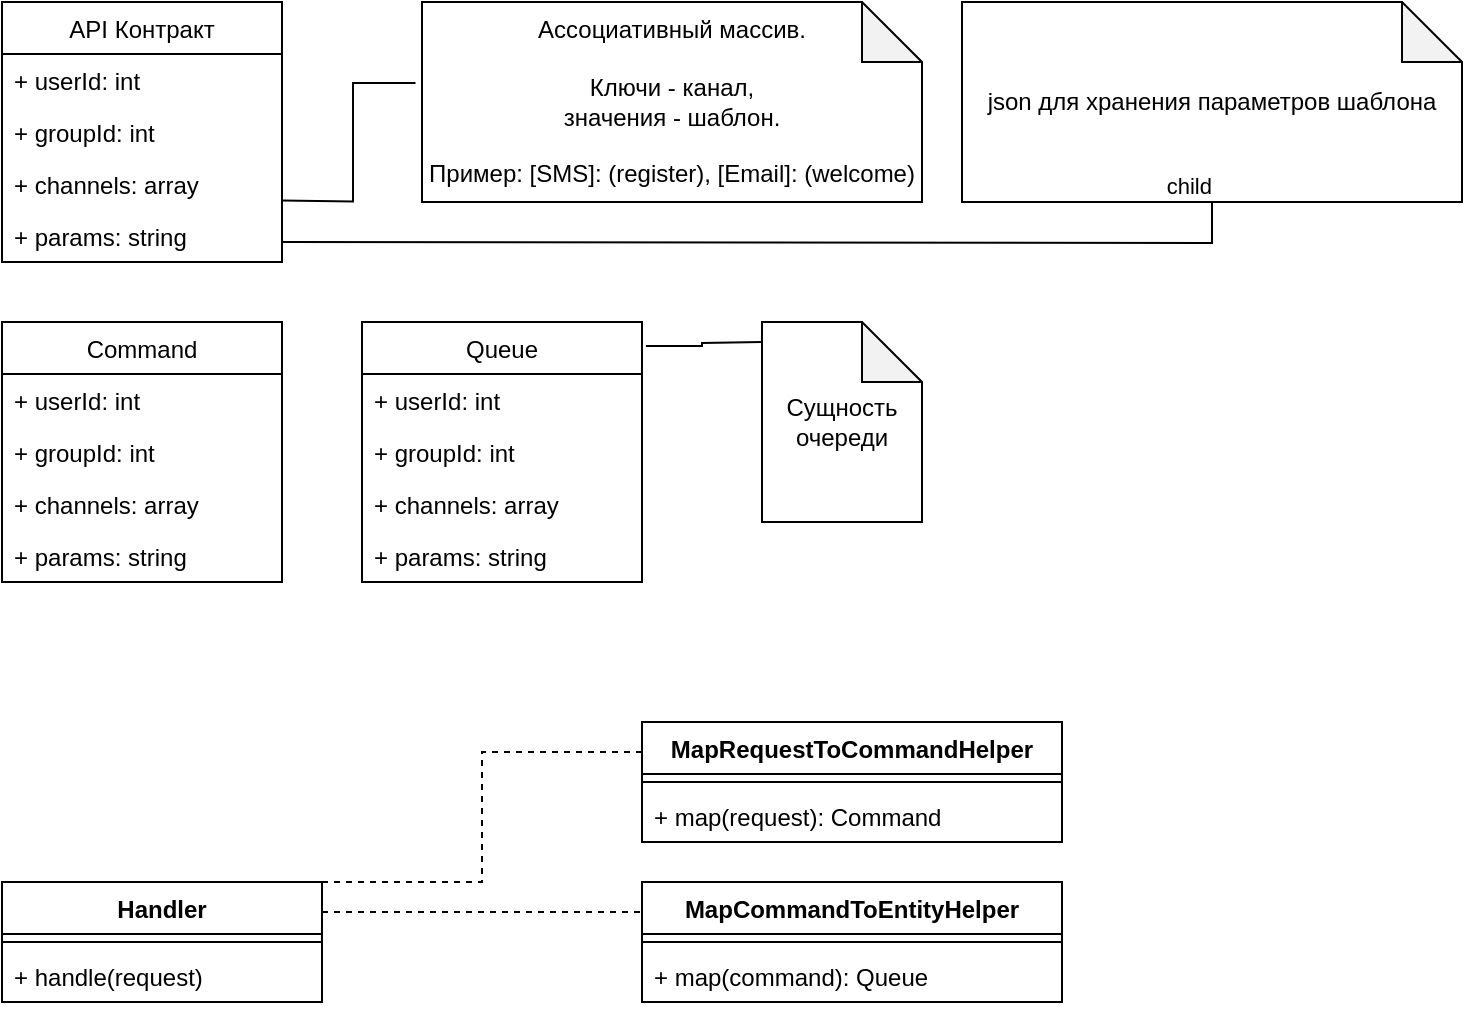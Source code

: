 <mxfile version="15.4.0" type="device" pages="3"><diagram id="C5RBs43oDa-KdzZeNtuy" name="API"><mxGraphModel dx="1422" dy="862" grid="1" gridSize="10" guides="1" tooltips="1" connect="1" arrows="1" fold="1" page="1" pageScale="1" pageWidth="827" pageHeight="1169" math="0" shadow="0"><root><mxCell id="WIyWlLk6GJQsqaUBKTNV-0"/><mxCell id="WIyWlLk6GJQsqaUBKTNV-1" parent="WIyWlLk6GJQsqaUBKTNV-0"/><mxCell id="X4Kfprfve8h6E8bzGevS-1" value="API Контракт" style="swimlane;fontStyle=0;childLayout=stackLayout;horizontal=1;startSize=26;fillColor=none;horizontalStack=0;resizeParent=1;resizeParentMax=0;resizeLast=0;collapsible=1;marginBottom=0;" parent="WIyWlLk6GJQsqaUBKTNV-1" vertex="1"><mxGeometry x="40" y="40" width="140" height="130" as="geometry"/></mxCell><mxCell id="X4Kfprfve8h6E8bzGevS-2" value="+ userId: int" style="text;strokeColor=none;fillColor=none;align=left;verticalAlign=top;spacingLeft=4;spacingRight=4;overflow=hidden;rotatable=0;points=[[0,0.5],[1,0.5]];portConstraint=eastwest;" parent="X4Kfprfve8h6E8bzGevS-1" vertex="1"><mxGeometry y="26" width="140" height="26" as="geometry"/></mxCell><mxCell id="X4Kfprfve8h6E8bzGevS-3" value="+ groupId: int" style="text;strokeColor=none;fillColor=none;align=left;verticalAlign=top;spacingLeft=4;spacingRight=4;overflow=hidden;rotatable=0;points=[[0,0.5],[1,0.5]];portConstraint=eastwest;" parent="X4Kfprfve8h6E8bzGevS-1" vertex="1"><mxGeometry y="52" width="140" height="26" as="geometry"/></mxCell><mxCell id="X4Kfprfve8h6E8bzGevS-4" value="+ channels: array" style="text;strokeColor=none;fillColor=none;align=left;verticalAlign=top;spacingLeft=4;spacingRight=4;overflow=hidden;rotatable=0;points=[[0,0.5],[1,0.5]];portConstraint=eastwest;" parent="X4Kfprfve8h6E8bzGevS-1" vertex="1"><mxGeometry y="78" width="140" height="26" as="geometry"/></mxCell><mxCell id="X4Kfprfve8h6E8bzGevS-5" value="+ params: string" style="text;strokeColor=none;fillColor=none;align=left;verticalAlign=top;spacingLeft=4;spacingRight=4;overflow=hidden;rotatable=0;points=[[0,0.5],[1,0.5]];portConstraint=eastwest;" parent="X4Kfprfve8h6E8bzGevS-1" vertex="1"><mxGeometry y="104" width="140" height="26" as="geometry"/></mxCell><mxCell id="X4Kfprfve8h6E8bzGevS-7" value="Ассоциативный массив. &lt;br&gt;&lt;br&gt;Ключи - канал, &lt;br&gt;значения - шаблон.&lt;br&gt;&lt;br&gt;Пример: [SMS]: (register), [Email]: (welcome)" style="shape=note;whiteSpace=wrap;html=1;backgroundOutline=1;darkOpacity=0.05;" parent="WIyWlLk6GJQsqaUBKTNV-1" vertex="1"><mxGeometry x="250" y="40" width="250" height="100" as="geometry"/></mxCell><mxCell id="X4Kfprfve8h6E8bzGevS-8" value="json для хранения параметров шаблона" style="shape=note;whiteSpace=wrap;html=1;backgroundOutline=1;darkOpacity=0.05;" parent="WIyWlLk6GJQsqaUBKTNV-1" vertex="1"><mxGeometry x="520" y="40" width="250" height="100" as="geometry"/></mxCell><mxCell id="X4Kfprfve8h6E8bzGevS-9" value="" style="endArrow=none;html=1;edgeStyle=orthogonalEdgeStyle;rounded=0;entryX=-0.013;entryY=0.405;entryDx=0;entryDy=0;entryPerimeter=0;" parent="WIyWlLk6GJQsqaUBKTNV-1" target="X4Kfprfve8h6E8bzGevS-7" edge="1"><mxGeometry relative="1" as="geometry"><mxPoint x="180" y="139.31" as="sourcePoint"/><mxPoint x="340" y="139.31" as="targetPoint"/></mxGeometry></mxCell><mxCell id="X4Kfprfve8h6E8bzGevS-12" value="" style="endArrow=none;html=1;edgeStyle=orthogonalEdgeStyle;rounded=0;entryX=0.5;entryY=1;entryDx=0;entryDy=0;entryPerimeter=0;" parent="WIyWlLk6GJQsqaUBKTNV-1" target="X4Kfprfve8h6E8bzGevS-8" edge="1"><mxGeometry relative="1" as="geometry"><mxPoint x="180" y="160" as="sourcePoint"/><mxPoint x="340" y="160" as="targetPoint"/></mxGeometry></mxCell><mxCell id="X4Kfprfve8h6E8bzGevS-14" value="child" style="edgeLabel;resizable=0;html=1;align=right;verticalAlign=bottom;" parent="X4Kfprfve8h6E8bzGevS-12" connectable="0" vertex="1"><mxGeometry x="1" relative="1" as="geometry"/></mxCell><mxCell id="QxnnqlhbSAPHelOxcRp_-0" value="Command" style="swimlane;fontStyle=0;childLayout=stackLayout;horizontal=1;startSize=26;fillColor=none;horizontalStack=0;resizeParent=1;resizeParentMax=0;resizeLast=0;collapsible=1;marginBottom=0;" vertex="1" parent="WIyWlLk6GJQsqaUBKTNV-1"><mxGeometry x="40" y="200" width="140" height="130" as="geometry"/></mxCell><mxCell id="QxnnqlhbSAPHelOxcRp_-1" value="+ userId: int" style="text;strokeColor=none;fillColor=none;align=left;verticalAlign=top;spacingLeft=4;spacingRight=4;overflow=hidden;rotatable=0;points=[[0,0.5],[1,0.5]];portConstraint=eastwest;" vertex="1" parent="QxnnqlhbSAPHelOxcRp_-0"><mxGeometry y="26" width="140" height="26" as="geometry"/></mxCell><mxCell id="QxnnqlhbSAPHelOxcRp_-2" value="+ groupId: int" style="text;strokeColor=none;fillColor=none;align=left;verticalAlign=top;spacingLeft=4;spacingRight=4;overflow=hidden;rotatable=0;points=[[0,0.5],[1,0.5]];portConstraint=eastwest;" vertex="1" parent="QxnnqlhbSAPHelOxcRp_-0"><mxGeometry y="52" width="140" height="26" as="geometry"/></mxCell><mxCell id="QxnnqlhbSAPHelOxcRp_-3" value="+ channels: array" style="text;strokeColor=none;fillColor=none;align=left;verticalAlign=top;spacingLeft=4;spacingRight=4;overflow=hidden;rotatable=0;points=[[0,0.5],[1,0.5]];portConstraint=eastwest;" vertex="1" parent="QxnnqlhbSAPHelOxcRp_-0"><mxGeometry y="78" width="140" height="26" as="geometry"/></mxCell><mxCell id="QxnnqlhbSAPHelOxcRp_-4" value="+ params: string" style="text;strokeColor=none;fillColor=none;align=left;verticalAlign=top;spacingLeft=4;spacingRight=4;overflow=hidden;rotatable=0;points=[[0,0.5],[1,0.5]];portConstraint=eastwest;" vertex="1" parent="QxnnqlhbSAPHelOxcRp_-0"><mxGeometry y="104" width="140" height="26" as="geometry"/></mxCell><mxCell id="QxnnqlhbSAPHelOxcRp_-5" value="Handler" style="swimlane;fontStyle=1;align=center;verticalAlign=top;childLayout=stackLayout;horizontal=1;startSize=26;horizontalStack=0;resizeParent=1;resizeParentMax=0;resizeLast=0;collapsible=1;marginBottom=0;" vertex="1" parent="WIyWlLk6GJQsqaUBKTNV-1"><mxGeometry x="40" y="480" width="160" height="60" as="geometry"/></mxCell><mxCell id="QxnnqlhbSAPHelOxcRp_-7" value="" style="line;strokeWidth=1;fillColor=none;align=left;verticalAlign=middle;spacingTop=-1;spacingLeft=3;spacingRight=3;rotatable=0;labelPosition=right;points=[];portConstraint=eastwest;" vertex="1" parent="QxnnqlhbSAPHelOxcRp_-5"><mxGeometry y="26" width="160" height="8" as="geometry"/></mxCell><mxCell id="QxnnqlhbSAPHelOxcRp_-8" value="+ handle(request)&#10;" style="text;strokeColor=none;fillColor=none;align=left;verticalAlign=top;spacingLeft=4;spacingRight=4;overflow=hidden;rotatable=0;points=[[0,0.5],[1,0.5]];portConstraint=eastwest;" vertex="1" parent="QxnnqlhbSAPHelOxcRp_-5"><mxGeometry y="34" width="160" height="26" as="geometry"/></mxCell><mxCell id="QxnnqlhbSAPHelOxcRp_-9" value="MapCommandToEntityHelper" style="swimlane;fontStyle=1;align=center;verticalAlign=top;childLayout=stackLayout;horizontal=1;startSize=26;horizontalStack=0;resizeParent=1;resizeParentMax=0;resizeLast=0;collapsible=1;marginBottom=0;" vertex="1" parent="WIyWlLk6GJQsqaUBKTNV-1"><mxGeometry x="360" y="480" width="210" height="60" as="geometry"/></mxCell><mxCell id="QxnnqlhbSAPHelOxcRp_-10" value="" style="line;strokeWidth=1;fillColor=none;align=left;verticalAlign=middle;spacingTop=-1;spacingLeft=3;spacingRight=3;rotatable=0;labelPosition=right;points=[];portConstraint=eastwest;" vertex="1" parent="QxnnqlhbSAPHelOxcRp_-9"><mxGeometry y="26" width="210" height="8" as="geometry"/></mxCell><mxCell id="QxnnqlhbSAPHelOxcRp_-11" value="+ map(command): Queue&#10;" style="text;strokeColor=none;fillColor=none;align=left;verticalAlign=top;spacingLeft=4;spacingRight=4;overflow=hidden;rotatable=0;points=[[0,0.5],[1,0.5]];portConstraint=eastwest;" vertex="1" parent="QxnnqlhbSAPHelOxcRp_-9"><mxGeometry y="34" width="210" height="26" as="geometry"/></mxCell><mxCell id="QxnnqlhbSAPHelOxcRp_-12" value="Queue" style="swimlane;fontStyle=0;childLayout=stackLayout;horizontal=1;startSize=26;fillColor=none;horizontalStack=0;resizeParent=1;resizeParentMax=0;resizeLast=0;collapsible=1;marginBottom=0;" vertex="1" parent="WIyWlLk6GJQsqaUBKTNV-1"><mxGeometry x="220" y="200" width="140" height="130" as="geometry"/></mxCell><mxCell id="QxnnqlhbSAPHelOxcRp_-13" value="+ userId: int" style="text;strokeColor=none;fillColor=none;align=left;verticalAlign=top;spacingLeft=4;spacingRight=4;overflow=hidden;rotatable=0;points=[[0,0.5],[1,0.5]];portConstraint=eastwest;" vertex="1" parent="QxnnqlhbSAPHelOxcRp_-12"><mxGeometry y="26" width="140" height="26" as="geometry"/></mxCell><mxCell id="QxnnqlhbSAPHelOxcRp_-14" value="+ groupId: int" style="text;strokeColor=none;fillColor=none;align=left;verticalAlign=top;spacingLeft=4;spacingRight=4;overflow=hidden;rotatable=0;points=[[0,0.5],[1,0.5]];portConstraint=eastwest;" vertex="1" parent="QxnnqlhbSAPHelOxcRp_-12"><mxGeometry y="52" width="140" height="26" as="geometry"/></mxCell><mxCell id="QxnnqlhbSAPHelOxcRp_-15" value="+ channels: array" style="text;strokeColor=none;fillColor=none;align=left;verticalAlign=top;spacingLeft=4;spacingRight=4;overflow=hidden;rotatable=0;points=[[0,0.5],[1,0.5]];portConstraint=eastwest;" vertex="1" parent="QxnnqlhbSAPHelOxcRp_-12"><mxGeometry y="78" width="140" height="26" as="geometry"/></mxCell><mxCell id="QxnnqlhbSAPHelOxcRp_-16" value="+ params: string" style="text;strokeColor=none;fillColor=none;align=left;verticalAlign=top;spacingLeft=4;spacingRight=4;overflow=hidden;rotatable=0;points=[[0,0.5],[1,0.5]];portConstraint=eastwest;" vertex="1" parent="QxnnqlhbSAPHelOxcRp_-12"><mxGeometry y="104" width="140" height="26" as="geometry"/></mxCell><mxCell id="QxnnqlhbSAPHelOxcRp_-17" value="Сущность&lt;br&gt;очереди" style="shape=note;whiteSpace=wrap;html=1;backgroundOutline=1;darkOpacity=0.05;" vertex="1" parent="WIyWlLk6GJQsqaUBKTNV-1"><mxGeometry x="420" y="200" width="80" height="100" as="geometry"/></mxCell><mxCell id="QxnnqlhbSAPHelOxcRp_-18" value="" style="endArrow=none;html=1;edgeStyle=orthogonalEdgeStyle;rounded=0;exitX=1.014;exitY=0.092;exitDx=0;exitDy=0;exitPerimeter=0;" edge="1" parent="WIyWlLk6GJQsqaUBKTNV-1" source="QxnnqlhbSAPHelOxcRp_-12"><mxGeometry relative="1" as="geometry"><mxPoint x="341.6" y="238.81" as="sourcePoint"/><mxPoint x="420" y="210" as="targetPoint"/></mxGeometry></mxCell><mxCell id="QxnnqlhbSAPHelOxcRp_-19" value="MapRequestToCommandHelper" style="swimlane;fontStyle=1;align=center;verticalAlign=top;childLayout=stackLayout;horizontal=1;startSize=26;horizontalStack=0;resizeParent=1;resizeParentMax=0;resizeLast=0;collapsible=1;marginBottom=0;" vertex="1" parent="WIyWlLk6GJQsqaUBKTNV-1"><mxGeometry x="360" y="400" width="210" height="60" as="geometry"/></mxCell><mxCell id="QxnnqlhbSAPHelOxcRp_-20" value="" style="line;strokeWidth=1;fillColor=none;align=left;verticalAlign=middle;spacingTop=-1;spacingLeft=3;spacingRight=3;rotatable=0;labelPosition=right;points=[];portConstraint=eastwest;" vertex="1" parent="QxnnqlhbSAPHelOxcRp_-19"><mxGeometry y="26" width="210" height="8" as="geometry"/></mxCell><mxCell id="QxnnqlhbSAPHelOxcRp_-21" value="+ map(request): Command&#10;" style="text;strokeColor=none;fillColor=none;align=left;verticalAlign=top;spacingLeft=4;spacingRight=4;overflow=hidden;rotatable=0;points=[[0,0.5],[1,0.5]];portConstraint=eastwest;" vertex="1" parent="QxnnqlhbSAPHelOxcRp_-19"><mxGeometry y="34" width="210" height="26" as="geometry"/></mxCell><mxCell id="QxnnqlhbSAPHelOxcRp_-22" value="" style="endArrow=none;dashed=1;html=1;rounded=0;edgeStyle=orthogonalEdgeStyle;exitX=1;exitY=0;exitDx=0;exitDy=0;entryX=0;entryY=0.25;entryDx=0;entryDy=0;" edge="1" parent="WIyWlLk6GJQsqaUBKTNV-1" source="QxnnqlhbSAPHelOxcRp_-5" target="QxnnqlhbSAPHelOxcRp_-19"><mxGeometry width="50" height="50" relative="1" as="geometry"><mxPoint x="530" y="460" as="sourcePoint"/><mxPoint x="580" y="410" as="targetPoint"/><Array as="points"><mxPoint x="280" y="480"/><mxPoint x="280" y="415"/></Array></mxGeometry></mxCell><mxCell id="QxnnqlhbSAPHelOxcRp_-23" value="" style="endArrow=none;dashed=1;html=1;rounded=0;edgeStyle=orthogonalEdgeStyle;exitX=1;exitY=0.25;exitDx=0;exitDy=0;entryX=0;entryY=0.25;entryDx=0;entryDy=0;" edge="1" parent="WIyWlLk6GJQsqaUBKTNV-1" source="QxnnqlhbSAPHelOxcRp_-5" target="QxnnqlhbSAPHelOxcRp_-9"><mxGeometry width="50" height="50" relative="1" as="geometry"><mxPoint x="530" y="460" as="sourcePoint"/><mxPoint x="340" y="495" as="targetPoint"/></mxGeometry></mxCell></root></mxGraphModel></diagram><diagram id="QhyNPeNCGLkfC_YKwO0S" name="Коллекционер / каналы"><mxGraphModel dx="2249" dy="862" grid="1" gridSize="10" guides="1" tooltips="1" connect="1" arrows="1" fold="1" page="1" pageScale="1" pageWidth="827" pageHeight="1169" math="0" shadow="0"><root><mxCell id="0MeBMczvO1fMpWqDmRsT-0"/><mxCell id="0MeBMczvO1fMpWqDmRsT-1" parent="0MeBMczvO1fMpWqDmRsT-0"/><mxCell id="Hs7gHMjDuQhZNr_NY0Yx-0" value="Collector" style="swimlane;fontStyle=1;align=center;verticalAlign=top;childLayout=stackLayout;horizontal=1;startSize=26;horizontalStack=0;resizeParent=1;resizeParentMax=0;resizeLast=0;collapsible=1;marginBottom=0;" parent="0MeBMczvO1fMpWqDmRsT-1" vertex="1"><mxGeometry x="80" y="320" width="180" height="128" as="geometry"/></mxCell><mxCell id="Hs7gHMjDuQhZNr_NY0Yx-1" value="+ channels: IRenderl[]&#10;+ senders: ISender[]" style="text;strokeColor=none;fillColor=none;align=left;verticalAlign=top;spacingLeft=4;spacingRight=4;overflow=hidden;rotatable=0;points=[[0,0.5],[1,0.5]];portConstraint=eastwest;" parent="Hs7gHMjDuQhZNr_NY0Yx-0" vertex="1"><mxGeometry y="26" width="180" height="64" as="geometry"/></mxCell><mxCell id="Hs7gHMjDuQhZNr_NY0Yx-2" value="" style="line;strokeWidth=1;fillColor=none;align=left;verticalAlign=middle;spacingTop=-1;spacingLeft=3;spacingRight=3;rotatable=0;labelPosition=right;points=[];portConstraint=eastwest;" parent="Hs7gHMjDuQhZNr_NY0Yx-0" vertex="1"><mxGeometry y="90" width="180" height="8" as="geometry"/></mxCell><mxCell id="Hs7gHMjDuQhZNr_NY0Yx-3" value="+ Process(message): Message" style="text;strokeColor=none;fillColor=none;align=left;verticalAlign=top;spacingLeft=4;spacingRight=4;overflow=hidden;rotatable=0;points=[[0,0.5],[1,0.5]];portConstraint=eastwest;" parent="Hs7gHMjDuQhZNr_NY0Yx-0" vertex="1"><mxGeometry y="98" width="180" height="30" as="geometry"/></mxCell><mxCell id="zbHs03yWDI-2FkvzGLVj-0" value="Message" style="swimlane;fontStyle=0;childLayout=stackLayout;horizontal=1;startSize=26;fillColor=none;horizontalStack=0;resizeParent=1;resizeParentMax=0;resizeLast=0;collapsible=1;marginBottom=0;" parent="0MeBMczvO1fMpWqDmRsT-1" vertex="1"><mxGeometry x="80" y="40" width="140" height="130" as="geometry"/></mxCell><mxCell id="zbHs03yWDI-2FkvzGLVj-1" value="+ userId: int" style="text;strokeColor=none;fillColor=none;align=left;verticalAlign=top;spacingLeft=4;spacingRight=4;overflow=hidden;rotatable=0;points=[[0,0.5],[1,0.5]];portConstraint=eastwest;" parent="zbHs03yWDI-2FkvzGLVj-0" vertex="1"><mxGeometry y="26" width="140" height="26" as="geometry"/></mxCell><mxCell id="zbHs03yWDI-2FkvzGLVj-2" value="+ groupId: int" style="text;strokeColor=none;fillColor=none;align=left;verticalAlign=top;spacingLeft=4;spacingRight=4;overflow=hidden;rotatable=0;points=[[0,0.5],[1,0.5]];portConstraint=eastwest;" parent="zbHs03yWDI-2FkvzGLVj-0" vertex="1"><mxGeometry y="52" width="140" height="26" as="geometry"/></mxCell><mxCell id="zbHs03yWDI-2FkvzGLVj-3" value="+ channels: array" style="text;strokeColor=none;fillColor=none;align=left;verticalAlign=top;spacingLeft=4;spacingRight=4;overflow=hidden;rotatable=0;points=[[0,0.5],[1,0.5]];portConstraint=eastwest;" parent="zbHs03yWDI-2FkvzGLVj-0" vertex="1"><mxGeometry y="78" width="140" height="26" as="geometry"/></mxCell><mxCell id="zbHs03yWDI-2FkvzGLVj-4" value="+ params: string" style="text;strokeColor=none;fillColor=none;align=left;verticalAlign=top;spacingLeft=4;spacingRight=4;overflow=hidden;rotatable=0;points=[[0,0.5],[1,0.5]];portConstraint=eastwest;" parent="zbHs03yWDI-2FkvzGLVj-0" vertex="1"><mxGeometry y="104" width="140" height="26" as="geometry"/></mxCell><mxCell id="zbHs03yWDI-2FkvzGLVj-8" value="SMSRender" style="swimlane;fontStyle=1;align=center;verticalAlign=top;childLayout=stackLayout;horizontal=1;startSize=26;horizontalStack=0;resizeParent=1;resizeParentMax=0;resizeLast=0;collapsible=1;marginBottom=0;" parent="0MeBMczvO1fMpWqDmRsT-1" vertex="1"><mxGeometry x="320" y="190" width="200" height="86" as="geometry"/></mxCell><mxCell id="zbHs03yWDI-2FkvzGLVj-9" value="+ Name: string = 'SMS'" style="text;strokeColor=none;fillColor=none;align=left;verticalAlign=top;spacingLeft=4;spacingRight=4;overflow=hidden;rotatable=0;points=[[0,0.5],[1,0.5]];portConstraint=eastwest;" parent="zbHs03yWDI-2FkvzGLVj-8" vertex="1"><mxGeometry y="26" width="200" height="26" as="geometry"/></mxCell><mxCell id="zbHs03yWDI-2FkvzGLVj-10" value="" style="line;strokeWidth=1;fillColor=none;align=left;verticalAlign=middle;spacingTop=-1;spacingLeft=3;spacingRight=3;rotatable=0;labelPosition=right;points=[];portConstraint=eastwest;" parent="zbHs03yWDI-2FkvzGLVj-8" vertex="1"><mxGeometry y="52" width="200" height="8" as="geometry"/></mxCell><mxCell id="zbHs03yWDI-2FkvzGLVj-11" value="+ Process(message): RenderResult" style="text;strokeColor=none;fillColor=none;align=left;verticalAlign=top;spacingLeft=4;spacingRight=4;overflow=hidden;rotatable=0;points=[[0,0.5],[1,0.5]];portConstraint=eastwest;" parent="zbHs03yWDI-2FkvzGLVj-8" vertex="1"><mxGeometry y="60" width="200" height="26" as="geometry"/></mxCell><mxCell id="zbHs03yWDI-2FkvzGLVj-12" value="AbstractRender" style="swimlane;fontStyle=1;align=center;verticalAlign=top;childLayout=stackLayout;horizontal=1;startSize=26;horizontalStack=0;resizeParent=1;resizeParentMax=0;resizeLast=0;collapsible=1;marginBottom=0;" parent="0MeBMczvO1fMpWqDmRsT-1" vertex="1"><mxGeometry x="600" y="320" width="200" height="86" as="geometry"/></mxCell><mxCell id="zbHs03yWDI-2FkvzGLVj-13" value="+ Name: string" style="text;strokeColor=none;fillColor=none;align=left;verticalAlign=top;spacingLeft=4;spacingRight=4;overflow=hidden;rotatable=0;points=[[0,0.5],[1,0.5]];portConstraint=eastwest;" parent="zbHs03yWDI-2FkvzGLVj-12" vertex="1"><mxGeometry y="26" width="200" height="26" as="geometry"/></mxCell><mxCell id="zbHs03yWDI-2FkvzGLVj-14" value="" style="line;strokeWidth=1;fillColor=none;align=left;verticalAlign=middle;spacingTop=-1;spacingLeft=3;spacingRight=3;rotatable=0;labelPosition=right;points=[];portConstraint=eastwest;" parent="zbHs03yWDI-2FkvzGLVj-12" vertex="1"><mxGeometry y="52" width="200" height="8" as="geometry"/></mxCell><mxCell id="zbHs03yWDI-2FkvzGLVj-15" value="+ Process(message): RenderResult" style="text;strokeColor=none;fillColor=none;align=left;verticalAlign=top;spacingLeft=4;spacingRight=4;overflow=hidden;rotatable=0;points=[[0,0.5],[1,0.5]];portConstraint=eastwest;" parent="zbHs03yWDI-2FkvzGLVj-12" vertex="1"><mxGeometry y="60" width="200" height="26" as="geometry"/></mxCell><mxCell id="zbHs03yWDI-2FkvzGLVj-20" value="EmailRender" style="swimlane;fontStyle=1;align=center;verticalAlign=top;childLayout=stackLayout;horizontal=1;startSize=26;horizontalStack=0;resizeParent=1;resizeParentMax=0;resizeLast=0;collapsible=1;marginBottom=0;" parent="0MeBMczvO1fMpWqDmRsT-1" vertex="1"><mxGeometry x="320" y="320" width="200" height="86" as="geometry"/></mxCell><mxCell id="zbHs03yWDI-2FkvzGLVj-21" value="+ Name: string = 'Email'" style="text;strokeColor=none;fillColor=none;align=left;verticalAlign=top;spacingLeft=4;spacingRight=4;overflow=hidden;rotatable=0;points=[[0,0.5],[1,0.5]];portConstraint=eastwest;" parent="zbHs03yWDI-2FkvzGLVj-20" vertex="1"><mxGeometry y="26" width="200" height="26" as="geometry"/></mxCell><mxCell id="zbHs03yWDI-2FkvzGLVj-22" value="" style="line;strokeWidth=1;fillColor=none;align=left;verticalAlign=middle;spacingTop=-1;spacingLeft=3;spacingRight=3;rotatable=0;labelPosition=right;points=[];portConstraint=eastwest;" parent="zbHs03yWDI-2FkvzGLVj-20" vertex="1"><mxGeometry y="52" width="200" height="8" as="geometry"/></mxCell><mxCell id="zbHs03yWDI-2FkvzGLVj-23" value="+ Process(message): RenderResult" style="text;strokeColor=none;fillColor=none;align=left;verticalAlign=top;spacingLeft=4;spacingRight=4;overflow=hidden;rotatable=0;points=[[0,0.5],[1,0.5]];portConstraint=eastwest;" parent="zbHs03yWDI-2FkvzGLVj-20" vertex="1"><mxGeometry y="60" width="200" height="26" as="geometry"/></mxCell><mxCell id="zbHs03yWDI-2FkvzGLVj-24" value="PushRender" style="swimlane;fontStyle=1;align=center;verticalAlign=top;childLayout=stackLayout;horizontal=1;startSize=26;horizontalStack=0;resizeParent=1;resizeParentMax=0;resizeLast=0;collapsible=1;marginBottom=0;" parent="0MeBMczvO1fMpWqDmRsT-1" vertex="1"><mxGeometry x="320" y="440" width="200" height="86" as="geometry"/></mxCell><mxCell id="zbHs03yWDI-2FkvzGLVj-25" value="+ Name: string = 'Push'" style="text;strokeColor=none;fillColor=none;align=left;verticalAlign=top;spacingLeft=4;spacingRight=4;overflow=hidden;rotatable=0;points=[[0,0.5],[1,0.5]];portConstraint=eastwest;" parent="zbHs03yWDI-2FkvzGLVj-24" vertex="1"><mxGeometry y="26" width="200" height="26" as="geometry"/></mxCell><mxCell id="zbHs03yWDI-2FkvzGLVj-26" value="" style="line;strokeWidth=1;fillColor=none;align=left;verticalAlign=middle;spacingTop=-1;spacingLeft=3;spacingRight=3;rotatable=0;labelPosition=right;points=[];portConstraint=eastwest;" parent="zbHs03yWDI-2FkvzGLVj-24" vertex="1"><mxGeometry y="52" width="200" height="8" as="geometry"/></mxCell><mxCell id="zbHs03yWDI-2FkvzGLVj-27" value="+ Process(message): RenderResult" style="text;strokeColor=none;fillColor=none;align=left;verticalAlign=top;spacingLeft=4;spacingRight=4;overflow=hidden;rotatable=0;points=[[0,0.5],[1,0.5]];portConstraint=eastwest;" parent="zbHs03yWDI-2FkvzGLVj-24" vertex="1"><mxGeometry y="60" width="200" height="26" as="geometry"/></mxCell><mxCell id="HKLGWmcCEuY1pokMxLRj-0" value="AbstractRenderResult" style="swimlane;fontStyle=0;childLayout=stackLayout;horizontal=1;startSize=26;fillColor=none;horizontalStack=0;resizeParent=1;resizeParentMax=0;resizeLast=0;collapsible=1;marginBottom=0;" parent="0MeBMczvO1fMpWqDmRsT-1" vertex="1"><mxGeometry x="40" y="610" width="140" height="78" as="geometry"/></mxCell><mxCell id="HKLGWmcCEuY1pokMxLRj-1" value="+ message: Message" style="text;strokeColor=none;fillColor=none;align=left;verticalAlign=top;spacingLeft=4;spacingRight=4;overflow=hidden;rotatable=0;points=[[0,0.5],[1,0.5]];portConstraint=eastwest;" parent="HKLGWmcCEuY1pokMxLRj-0" vertex="1"><mxGeometry y="26" width="140" height="26" as="geometry"/></mxCell><mxCell id="HKLGWmcCEuY1pokMxLRj-2" value="+ text: string" style="text;strokeColor=none;fillColor=none;align=left;verticalAlign=top;spacingLeft=4;spacingRight=4;overflow=hidden;rotatable=0;points=[[0,0.5],[1,0.5]];portConstraint=eastwest;" parent="HKLGWmcCEuY1pokMxLRj-0" vertex="1"><mxGeometry y="52" width="140" height="26" as="geometry"/></mxCell><mxCell id="HKLGWmcCEuY1pokMxLRj-5" value="ISender" style="swimlane;fontStyle=1;align=center;verticalAlign=top;childLayout=stackLayout;horizontal=1;startSize=26;horizontalStack=0;resizeParent=1;resizeParentMax=0;resizeLast=0;collapsible=1;marginBottom=0;" parent="0MeBMczvO1fMpWqDmRsT-1" vertex="1"><mxGeometry x="610" y="980" width="180" height="60" as="geometry"/></mxCell><mxCell id="HKLGWmcCEuY1pokMxLRj-7" value="" style="line;strokeWidth=1;fillColor=none;align=left;verticalAlign=middle;spacingTop=-1;spacingLeft=3;spacingRight=3;rotatable=0;labelPosition=right;points=[];portConstraint=eastwest;" parent="HKLGWmcCEuY1pokMxLRj-5" vertex="1"><mxGeometry y="26" width="180" height="8" as="geometry"/></mxCell><mxCell id="HKLGWmcCEuY1pokMxLRj-8" value="+ Send(renderResult): bool" style="text;strokeColor=none;fillColor=none;align=left;verticalAlign=top;spacingLeft=4;spacingRight=4;overflow=hidden;rotatable=0;points=[[0,0.5],[1,0.5]];portConstraint=eastwest;" parent="HKLGWmcCEuY1pokMxLRj-5" vertex="1"><mxGeometry y="34" width="180" height="26" as="geometry"/></mxCell><mxCell id="HKLGWmcCEuY1pokMxLRj-9" value="AbstractSender" style="swimlane;fontStyle=1;align=center;verticalAlign=top;childLayout=stackLayout;horizontal=1;startSize=26;horizontalStack=0;resizeParent=1;resizeParentMax=0;resizeLast=0;collapsible=1;marginBottom=0;" parent="0MeBMczvO1fMpWqDmRsT-1" vertex="1"><mxGeometry x="140" y="980" width="250" height="86" as="geometry"/></mxCell><mxCell id="HKLGWmcCEuY1pokMxLRj-10" value="+ Name: string&#10;" style="text;strokeColor=none;fillColor=none;align=left;verticalAlign=top;spacingLeft=4;spacingRight=4;overflow=hidden;rotatable=0;points=[[0,0.5],[1,0.5]];portConstraint=eastwest;" parent="HKLGWmcCEuY1pokMxLRj-9" vertex="1"><mxGeometry y="26" width="250" height="26" as="geometry"/></mxCell><mxCell id="HKLGWmcCEuY1pokMxLRj-11" value="" style="line;strokeWidth=1;fillColor=none;align=left;verticalAlign=middle;spacingTop=-1;spacingLeft=3;spacingRight=3;rotatable=0;labelPosition=right;points=[];portConstraint=eastwest;" parent="HKLGWmcCEuY1pokMxLRj-9" vertex="1"><mxGeometry y="52" width="250" height="8" as="geometry"/></mxCell><mxCell id="HKLGWmcCEuY1pokMxLRj-12" value="+ Send(renderResult): bool" style="text;strokeColor=none;fillColor=none;align=left;verticalAlign=top;spacingLeft=4;spacingRight=4;overflow=hidden;rotatable=0;points=[[0,0.5],[1,0.5]];portConstraint=eastwest;" parent="HKLGWmcCEuY1pokMxLRj-9" vertex="1"><mxGeometry y="60" width="250" height="26" as="geometry"/></mxCell><mxCell id="jN_amhFCstiL8aXIXTbQ-0" value="SMSSender" style="swimlane;fontStyle=1;align=center;verticalAlign=top;childLayout=stackLayout;horizontal=1;startSize=26;horizontalStack=0;resizeParent=1;resizeParentMax=0;resizeLast=0;collapsible=1;marginBottom=0;" parent="0MeBMczvO1fMpWqDmRsT-1" vertex="1"><mxGeometry x="60" y="800" width="200" height="86" as="geometry"/></mxCell><mxCell id="jN_amhFCstiL8aXIXTbQ-1" value="+ Name: string = 'SMS'" style="text;strokeColor=none;fillColor=none;align=left;verticalAlign=top;spacingLeft=4;spacingRight=4;overflow=hidden;rotatable=0;points=[[0,0.5],[1,0.5]];portConstraint=eastwest;" parent="jN_amhFCstiL8aXIXTbQ-0" vertex="1"><mxGeometry y="26" width="200" height="26" as="geometry"/></mxCell><mxCell id="jN_amhFCstiL8aXIXTbQ-2" value="" style="line;strokeWidth=1;fillColor=none;align=left;verticalAlign=middle;spacingTop=-1;spacingLeft=3;spacingRight=3;rotatable=0;labelPosition=right;points=[];portConstraint=eastwest;" parent="jN_amhFCstiL8aXIXTbQ-0" vertex="1"><mxGeometry y="52" width="200" height="8" as="geometry"/></mxCell><mxCell id="jN_amhFCstiL8aXIXTbQ-3" value="+ Send(renderResult): bool" style="text;strokeColor=none;fillColor=none;align=left;verticalAlign=top;spacingLeft=4;spacingRight=4;overflow=hidden;rotatable=0;points=[[0,0.5],[1,0.5]];portConstraint=eastwest;" parent="jN_amhFCstiL8aXIXTbQ-0" vertex="1"><mxGeometry y="60" width="200" height="26" as="geometry"/></mxCell><mxCell id="jN_amhFCstiL8aXIXTbQ-5" value="EmailSender" style="swimlane;fontStyle=1;align=center;verticalAlign=top;childLayout=stackLayout;horizontal=1;startSize=26;horizontalStack=0;resizeParent=1;resizeParentMax=0;resizeLast=0;collapsible=1;marginBottom=0;" parent="0MeBMczvO1fMpWqDmRsT-1" vertex="1"><mxGeometry x="320" y="800" width="200" height="86" as="geometry"/></mxCell><mxCell id="jN_amhFCstiL8aXIXTbQ-6" value="+ Name: string = 'Email'" style="text;strokeColor=none;fillColor=none;align=left;verticalAlign=top;spacingLeft=4;spacingRight=4;overflow=hidden;rotatable=0;points=[[0,0.5],[1,0.5]];portConstraint=eastwest;" parent="jN_amhFCstiL8aXIXTbQ-5" vertex="1"><mxGeometry y="26" width="200" height="26" as="geometry"/></mxCell><mxCell id="jN_amhFCstiL8aXIXTbQ-7" value="" style="line;strokeWidth=1;fillColor=none;align=left;verticalAlign=middle;spacingTop=-1;spacingLeft=3;spacingRight=3;rotatable=0;labelPosition=right;points=[];portConstraint=eastwest;" parent="jN_amhFCstiL8aXIXTbQ-5" vertex="1"><mxGeometry y="52" width="200" height="8" as="geometry"/></mxCell><mxCell id="jN_amhFCstiL8aXIXTbQ-8" value="+ Send(renderResult): bool" style="text;strokeColor=none;fillColor=none;align=left;verticalAlign=top;spacingLeft=4;spacingRight=4;overflow=hidden;rotatable=0;points=[[0,0.5],[1,0.5]];portConstraint=eastwest;" parent="jN_amhFCstiL8aXIXTbQ-5" vertex="1"><mxGeometry y="60" width="200" height="26" as="geometry"/></mxCell><mxCell id="jN_amhFCstiL8aXIXTbQ-9" value="PushSender" style="swimlane;fontStyle=1;align=center;verticalAlign=top;childLayout=stackLayout;horizontal=1;startSize=26;horizontalStack=0;resizeParent=1;resizeParentMax=0;resizeLast=0;collapsible=1;marginBottom=0;" parent="0MeBMczvO1fMpWqDmRsT-1" vertex="1"><mxGeometry x="580" y="800" width="200" height="86" as="geometry"/></mxCell><mxCell id="jN_amhFCstiL8aXIXTbQ-10" value="+ Name: string = 'Push'" style="text;strokeColor=none;fillColor=none;align=left;verticalAlign=top;spacingLeft=4;spacingRight=4;overflow=hidden;rotatable=0;points=[[0,0.5],[1,0.5]];portConstraint=eastwest;" parent="jN_amhFCstiL8aXIXTbQ-9" vertex="1"><mxGeometry y="26" width="200" height="26" as="geometry"/></mxCell><mxCell id="jN_amhFCstiL8aXIXTbQ-11" value="" style="line;strokeWidth=1;fillColor=none;align=left;verticalAlign=middle;spacingTop=-1;spacingLeft=3;spacingRight=3;rotatable=0;labelPosition=right;points=[];portConstraint=eastwest;" parent="jN_amhFCstiL8aXIXTbQ-9" vertex="1"><mxGeometry y="52" width="200" height="8" as="geometry"/></mxCell><mxCell id="jN_amhFCstiL8aXIXTbQ-12" value="+ Send(renderResult): bool" style="text;strokeColor=none;fillColor=none;align=left;verticalAlign=top;spacingLeft=4;spacingRight=4;overflow=hidden;rotatable=0;points=[[0,0.5],[1,0.5]];portConstraint=eastwest;" parent="jN_amhFCstiL8aXIXTbQ-9" vertex="1"><mxGeometry y="60" width="200" height="26" as="geometry"/></mxCell><mxCell id="jN_amhFCstiL8aXIXTbQ-13" value="EmailRenderResult" style="swimlane;fontStyle=0;childLayout=stackLayout;horizontal=1;startSize=26;fillColor=none;horizontalStack=0;resizeParent=1;resizeParentMax=0;resizeLast=0;collapsible=1;marginBottom=0;" parent="0MeBMczvO1fMpWqDmRsT-1" vertex="1"><mxGeometry x="640" y="640" width="140" height="78" as="geometry"/></mxCell><mxCell id="jN_amhFCstiL8aXIXTbQ-14" value="+ message: Message" style="text;strokeColor=none;fillColor=none;align=left;verticalAlign=top;spacingLeft=4;spacingRight=4;overflow=hidden;rotatable=0;points=[[0,0.5],[1,0.5]];portConstraint=eastwest;" parent="jN_amhFCstiL8aXIXTbQ-13" vertex="1"><mxGeometry y="26" width="140" height="26" as="geometry"/></mxCell><mxCell id="jN_amhFCstiL8aXIXTbQ-15" value="+ text: string" style="text;strokeColor=none;fillColor=none;align=left;verticalAlign=top;spacingLeft=4;spacingRight=4;overflow=hidden;rotatable=0;points=[[0,0.5],[1,0.5]];portConstraint=eastwest;" parent="jN_amhFCstiL8aXIXTbQ-13" vertex="1"><mxGeometry y="52" width="140" height="26" as="geometry"/></mxCell><mxCell id="jN_amhFCstiL8aXIXTbQ-16" value="SMSRenderResult" style="swimlane;fontStyle=0;childLayout=stackLayout;horizontal=1;startSize=26;fillColor=none;horizontalStack=0;resizeParent=1;resizeParentMax=0;resizeLast=0;collapsible=1;marginBottom=0;" parent="0MeBMczvO1fMpWqDmRsT-1" vertex="1"><mxGeometry x="240" y="640" width="140" height="78" as="geometry"/></mxCell><mxCell id="jN_amhFCstiL8aXIXTbQ-17" value="+ message: Message" style="text;strokeColor=none;fillColor=none;align=left;verticalAlign=top;spacingLeft=4;spacingRight=4;overflow=hidden;rotatable=0;points=[[0,0.5],[1,0.5]];portConstraint=eastwest;" parent="jN_amhFCstiL8aXIXTbQ-16" vertex="1"><mxGeometry y="26" width="140" height="26" as="geometry"/></mxCell><mxCell id="jN_amhFCstiL8aXIXTbQ-18" value="+ text: string" style="text;strokeColor=none;fillColor=none;align=left;verticalAlign=top;spacingLeft=4;spacingRight=4;overflow=hidden;rotatable=0;points=[[0,0.5],[1,0.5]];portConstraint=eastwest;" parent="jN_amhFCstiL8aXIXTbQ-16" vertex="1"><mxGeometry y="52" width="140" height="26" as="geometry"/></mxCell><mxCell id="jN_amhFCstiL8aXIXTbQ-19" value="PushRenderResult" style="swimlane;fontStyle=0;childLayout=stackLayout;horizontal=1;startSize=26;fillColor=none;horizontalStack=0;resizeParent=1;resizeParentMax=0;resizeLast=0;collapsible=1;marginBottom=0;" parent="0MeBMczvO1fMpWqDmRsT-1" vertex="1"><mxGeometry x="440" y="640" width="140" height="78" as="geometry"/></mxCell><mxCell id="jN_amhFCstiL8aXIXTbQ-20" value="+ message: Message" style="text;strokeColor=none;fillColor=none;align=left;verticalAlign=top;spacingLeft=4;spacingRight=4;overflow=hidden;rotatable=0;points=[[0,0.5],[1,0.5]];portConstraint=eastwest;" parent="jN_amhFCstiL8aXIXTbQ-19" vertex="1"><mxGeometry y="26" width="140" height="26" as="geometry"/></mxCell><mxCell id="jN_amhFCstiL8aXIXTbQ-21" value="+ text: string" style="text;strokeColor=none;fillColor=none;align=left;verticalAlign=top;spacingLeft=4;spacingRight=4;overflow=hidden;rotatable=0;points=[[0,0.5],[1,0.5]];portConstraint=eastwest;" parent="jN_amhFCstiL8aXIXTbQ-19" vertex="1"><mxGeometry y="52" width="140" height="26" as="geometry"/></mxCell><mxCell id="HWhGWtkO1KFFFRSXHaGp-0" value="" style="endArrow=block;dashed=1;endFill=0;endSize=12;html=1;rounded=0;edgeStyle=orthogonalEdgeStyle;exitX=-0.011;exitY=0.14;exitDx=0;exitDy=0;exitPerimeter=0;entryX=1.008;entryY=0.094;entryDx=0;entryDy=0;entryPerimeter=0;" parent="0MeBMczvO1fMpWqDmRsT-1" source="HKLGWmcCEuY1pokMxLRj-5" target="HKLGWmcCEuY1pokMxLRj-9" edge="1"><mxGeometry width="160" relative="1" as="geometry"><mxPoint x="450" y="910" as="sourcePoint"/><mxPoint x="610" y="910" as="targetPoint"/></mxGeometry></mxCell><mxCell id="HWhGWtkO1KFFFRSXHaGp-1" value="" style="endArrow=block;dashed=1;endFill=0;endSize=12;html=1;rounded=0;edgeStyle=orthogonalEdgeStyle;exitX=0.5;exitY=0;exitDx=0;exitDy=0;entryX=0.5;entryY=1.154;entryDx=0;entryDy=0;entryPerimeter=0;" parent="0MeBMczvO1fMpWqDmRsT-1" source="HKLGWmcCEuY1pokMxLRj-9" target="jN_amhFCstiL8aXIXTbQ-3" edge="1"><mxGeometry width="160" relative="1" as="geometry"><mxPoint x="250" y="950" as="sourcePoint"/><mxPoint x="250" y="900" as="targetPoint"/><Array as="points"><mxPoint x="265" y="950"/><mxPoint x="160" y="950"/></Array></mxGeometry></mxCell><mxCell id="HWhGWtkO1KFFFRSXHaGp-2" value="" style="endArrow=block;dashed=1;endFill=0;endSize=12;html=1;rounded=0;edgeStyle=orthogonalEdgeStyle;exitX=0.5;exitY=0;exitDx=0;exitDy=0;entryX=0.485;entryY=1.038;entryDx=0;entryDy=0;entryPerimeter=0;" parent="0MeBMczvO1fMpWqDmRsT-1" source="HKLGWmcCEuY1pokMxLRj-9" target="jN_amhFCstiL8aXIXTbQ-8" edge="1"><mxGeometry width="160" relative="1" as="geometry"><mxPoint x="290" y="940" as="sourcePoint"/><mxPoint x="450" y="940" as="targetPoint"/><Array as="points"><mxPoint x="265" y="950"/><mxPoint x="417" y="950"/></Array></mxGeometry></mxCell><mxCell id="HWhGWtkO1KFFFRSXHaGp-3" value="" style="endArrow=block;dashed=1;endFill=0;endSize=12;html=1;rounded=0;edgeStyle=orthogonalEdgeStyle;exitX=0.5;exitY=0;exitDx=0;exitDy=0;entryX=0.505;entryY=1;entryDx=0;entryDy=0;entryPerimeter=0;" parent="0MeBMczvO1fMpWqDmRsT-1" source="HKLGWmcCEuY1pokMxLRj-9" target="jN_amhFCstiL8aXIXTbQ-12" edge="1"><mxGeometry width="160" relative="1" as="geometry"><mxPoint x="450" y="810" as="sourcePoint"/><mxPoint x="610" y="810" as="targetPoint"/><Array as="points"><mxPoint x="265" y="950"/><mxPoint x="681" y="950"/></Array></mxGeometry></mxCell><mxCell id="HWhGWtkO1KFFFRSXHaGp-4" value="" style="endArrow=block;dashed=1;endFill=0;endSize=12;html=1;rounded=0;edgeStyle=orthogonalEdgeStyle;exitX=1;exitY=0;exitDx=0;exitDy=0;entryX=0.5;entryY=0;entryDx=0;entryDy=0;" parent="0MeBMczvO1fMpWqDmRsT-1" source="HKLGWmcCEuY1pokMxLRj-0" target="jN_amhFCstiL8aXIXTbQ-16" edge="1"><mxGeometry width="160" relative="1" as="geometry"><mxPoint x="210" y="620" as="sourcePoint"/><mxPoint x="370" y="620" as="targetPoint"/><Array as="points"><mxPoint x="180" y="630"/><mxPoint x="310" y="630"/></Array></mxGeometry></mxCell><mxCell id="HWhGWtkO1KFFFRSXHaGp-5" value="" style="endArrow=block;dashed=1;endFill=0;endSize=12;html=1;rounded=0;edgeStyle=orthogonalEdgeStyle;entryX=0.5;entryY=0;entryDx=0;entryDy=0;" parent="0MeBMczvO1fMpWqDmRsT-1" target="jN_amhFCstiL8aXIXTbQ-19" edge="1"><mxGeometry width="160" relative="1" as="geometry"><mxPoint x="180" y="620" as="sourcePoint"/><mxPoint x="420" y="620" as="targetPoint"/></mxGeometry></mxCell><mxCell id="HWhGWtkO1KFFFRSXHaGp-6" value="" style="endArrow=block;dashed=1;endFill=0;endSize=12;html=1;rounded=0;edgeStyle=orthogonalEdgeStyle;exitX=1;exitY=0;exitDx=0;exitDy=0;entryX=0.5;entryY=0;entryDx=0;entryDy=0;" parent="0MeBMczvO1fMpWqDmRsT-1" source="HKLGWmcCEuY1pokMxLRj-0" target="jN_amhFCstiL8aXIXTbQ-13" edge="1"><mxGeometry width="160" relative="1" as="geometry"><mxPoint x="550" y="610" as="sourcePoint"/><mxPoint x="710" y="610" as="targetPoint"/><Array as="points"><mxPoint x="710" y="610"/></Array></mxGeometry></mxCell><mxCell id="HWhGWtkO1KFFFRSXHaGp-7" value="" style="endArrow=block;dashed=1;endFill=0;endSize=12;html=1;rounded=0;edgeStyle=orthogonalEdgeStyle;exitX=0;exitY=0;exitDx=0;exitDy=0;entryX=1.005;entryY=0.128;entryDx=0;entryDy=0;entryPerimeter=0;" parent="0MeBMczvO1fMpWqDmRsT-1" source="zbHs03yWDI-2FkvzGLVj-12" target="zbHs03yWDI-2FkvzGLVj-8" edge="1"><mxGeometry width="160" relative="1" as="geometry"><mxPoint x="450" y="410" as="sourcePoint"/><mxPoint x="610" y="410" as="targetPoint"/><Array as="points"><mxPoint x="580" y="320"/><mxPoint x="580" y="201"/></Array></mxGeometry></mxCell><mxCell id="HWhGWtkO1KFFFRSXHaGp-8" value="" style="endArrow=block;dashed=1;endFill=0;endSize=12;html=1;rounded=0;edgeStyle=orthogonalEdgeStyle;exitX=-0.005;exitY=0.116;exitDx=0;exitDy=0;exitPerimeter=0;entryX=1.005;entryY=0.151;entryDx=0;entryDy=0;entryPerimeter=0;" parent="0MeBMczvO1fMpWqDmRsT-1" source="zbHs03yWDI-2FkvzGLVj-12" target="zbHs03yWDI-2FkvzGLVj-20" edge="1"><mxGeometry width="160" relative="1" as="geometry"><mxPoint x="450" y="410" as="sourcePoint"/><mxPoint x="610" y="410" as="targetPoint"/><Array as="points"><mxPoint x="599" y="333"/></Array></mxGeometry></mxCell><mxCell id="HWhGWtkO1KFFFRSXHaGp-9" value="" style="endArrow=block;dashed=1;endFill=0;endSize=12;html=1;rounded=0;edgeStyle=orthogonalEdgeStyle;exitX=0;exitY=0.25;exitDx=0;exitDy=0;entryX=1.01;entryY=0.174;entryDx=0;entryDy=0;entryPerimeter=0;" parent="0MeBMczvO1fMpWqDmRsT-1" source="zbHs03yWDI-2FkvzGLVj-12" target="zbHs03yWDI-2FkvzGLVj-24" edge="1"><mxGeometry width="160" relative="1" as="geometry"><mxPoint x="450" y="410" as="sourcePoint"/><mxPoint x="610" y="410" as="targetPoint"/><Array as="points"><mxPoint x="580" y="342"/><mxPoint x="580" y="455"/></Array></mxGeometry></mxCell><mxCell id="HWhGWtkO1KFFFRSXHaGp-10" value="1" style="endArrow=open;html=1;endSize=12;startArrow=diamondThin;startSize=14;startFill=0;edgeStyle=orthogonalEdgeStyle;align=left;verticalAlign=bottom;rounded=0;exitX=0;exitY=0.25;exitDx=0;exitDy=0;entryX=1;entryY=0;entryDx=0;entryDy=0;" parent="0MeBMczvO1fMpWqDmRsT-1" source="zbHs03yWDI-2FkvzGLVj-8" target="Hs7gHMjDuQhZNr_NY0Yx-0" edge="1"><mxGeometry x="-1" y="3" relative="1" as="geometry"><mxPoint x="450" y="410" as="sourcePoint"/><mxPoint x="610" y="410" as="targetPoint"/><Array as="points"><mxPoint x="280" y="212"/><mxPoint x="280" y="320"/></Array></mxGeometry></mxCell><mxCell id="HWhGWtkO1KFFFRSXHaGp-13" value="1" style="endArrow=open;html=1;endSize=12;startArrow=diamondThin;startSize=14;startFill=0;edgeStyle=orthogonalEdgeStyle;align=left;verticalAlign=bottom;rounded=0;exitX=0.005;exitY=0.14;exitDx=0;exitDy=0;exitPerimeter=0;" parent="0MeBMczvO1fMpWqDmRsT-1" source="zbHs03yWDI-2FkvzGLVj-20" edge="1"><mxGeometry x="-1" y="3" relative="1" as="geometry"><mxPoint x="310" y="320" as="sourcePoint"/><mxPoint x="260" y="332" as="targetPoint"/></mxGeometry></mxCell><mxCell id="HWhGWtkO1KFFFRSXHaGp-17" value="1" style="endArrow=open;html=1;endSize=12;startArrow=diamondThin;startSize=14;startFill=0;edgeStyle=orthogonalEdgeStyle;align=left;verticalAlign=bottom;rounded=0;exitX=0;exitY=0.116;exitDx=0;exitDy=0;exitPerimeter=0;entryX=1;entryY=0.156;entryDx=0;entryDy=0;entryPerimeter=0;" parent="0MeBMczvO1fMpWqDmRsT-1" source="zbHs03yWDI-2FkvzGLVj-24" target="Hs7gHMjDuQhZNr_NY0Yx-0" edge="1"><mxGeometry x="-1" y="3" relative="1" as="geometry"><mxPoint x="130" y="526" as="sourcePoint"/><mxPoint x="290" y="526" as="targetPoint"/><Array as="points"><mxPoint x="290" y="450"/><mxPoint x="290" y="339"/></Array></mxGeometry></mxCell><mxCell id="HWhGWtkO1KFFFRSXHaGp-18" value="1" style="endArrow=open;html=1;endSize=12;startArrow=diamondThin;startSize=14;startFill=0;edgeStyle=orthogonalEdgeStyle;align=left;verticalAlign=bottom;rounded=0;exitX=0.5;exitY=0;exitDx=0;exitDy=0;entryX=0;entryY=0;entryDx=0;entryDy=0;" parent="0MeBMczvO1fMpWqDmRsT-1" source="jN_amhFCstiL8aXIXTbQ-0" target="Hs7gHMjDuQhZNr_NY0Yx-0" edge="1"><mxGeometry x="-1" y="3" relative="1" as="geometry"><mxPoint x="160" y="790" as="sourcePoint"/><mxPoint x="320" y="790" as="targetPoint"/><Array as="points"><mxPoint x="160" y="780"/><mxPoint x="10" y="780"/><mxPoint x="10" y="320"/></Array></mxGeometry></mxCell><mxCell id="HWhGWtkO1KFFFRSXHaGp-19" value="1" style="endArrow=open;html=1;endSize=12;startArrow=diamondThin;startSize=14;startFill=0;edgeStyle=orthogonalEdgeStyle;align=left;verticalAlign=bottom;rounded=0;exitX=0.5;exitY=0;exitDx=0;exitDy=0;" parent="0MeBMczvO1fMpWqDmRsT-1" source="jN_amhFCstiL8aXIXTbQ-5" edge="1"><mxGeometry x="-1" y="3" relative="1" as="geometry"><mxPoint x="420" y="780" as="sourcePoint"/><mxPoint x="80" y="330" as="targetPoint"/><Array as="points"><mxPoint x="420" y="770"/><mxPoint x="20" y="770"/><mxPoint x="20" y="330"/></Array></mxGeometry></mxCell><mxCell id="HWhGWtkO1KFFFRSXHaGp-20" value="1" style="endArrow=open;html=1;endSize=12;startArrow=diamondThin;startSize=14;startFill=0;edgeStyle=orthogonalEdgeStyle;align=left;verticalAlign=bottom;rounded=0;exitX=0.5;exitY=0;exitDx=0;exitDy=0;" parent="0MeBMczvO1fMpWqDmRsT-1" source="jN_amhFCstiL8aXIXTbQ-9" edge="1"><mxGeometry x="-1" y="3" relative="1" as="geometry"><mxPoint x="540" y="740" as="sourcePoint"/><mxPoint x="79" y="340" as="targetPoint"/><Array as="points"><mxPoint x="680" y="760"/><mxPoint x="30" y="760"/><mxPoint x="30" y="340"/><mxPoint x="79" y="340"/></Array></mxGeometry></mxCell><mxCell id="tx5p_GygQiJRLCiLuIeU-0" value="IRender" style="swimlane;fontStyle=1;align=center;verticalAlign=top;childLayout=stackLayout;horizontal=1;startSize=26;horizontalStack=0;resizeParent=1;resizeParentMax=0;resizeLast=0;collapsible=1;marginBottom=0;" vertex="1" parent="0MeBMczvO1fMpWqDmRsT-1"><mxGeometry x="600" y="200" width="200" height="60" as="geometry"/></mxCell><mxCell id="tx5p_GygQiJRLCiLuIeU-2" value="" style="line;strokeWidth=1;fillColor=none;align=left;verticalAlign=middle;spacingTop=-1;spacingLeft=3;spacingRight=3;rotatable=0;labelPosition=right;points=[];portConstraint=eastwest;" vertex="1" parent="tx5p_GygQiJRLCiLuIeU-0"><mxGeometry y="26" width="200" height="8" as="geometry"/></mxCell><mxCell id="tx5p_GygQiJRLCiLuIeU-3" value="+ Process(message): RenderResult" style="text;strokeColor=none;fillColor=none;align=left;verticalAlign=top;spacingLeft=4;spacingRight=4;overflow=hidden;rotatable=0;points=[[0,0.5],[1,0.5]];portConstraint=eastwest;" vertex="1" parent="tx5p_GygQiJRLCiLuIeU-0"><mxGeometry y="34" width="200" height="26" as="geometry"/></mxCell><mxCell id="tx5p_GygQiJRLCiLuIeU-5" value="" style="endArrow=block;dashed=1;endFill=0;endSize=12;html=1;rounded=0;edgeStyle=orthogonalEdgeStyle;entryX=0.5;entryY=0;entryDx=0;entryDy=0;exitX=0.455;exitY=1.038;exitDx=0;exitDy=0;exitPerimeter=0;" edge="1" parent="0MeBMczvO1fMpWqDmRsT-1" source="tx5p_GygQiJRLCiLuIeU-3" target="zbHs03yWDI-2FkvzGLVj-12"><mxGeometry width="160" relative="1" as="geometry"><mxPoint x="680" y="280" as="sourcePoint"/><mxPoint x="531" y="211.008" as="targetPoint"/><Array as="points"><mxPoint x="700" y="261"/></Array></mxGeometry></mxCell></root></mxGraphModel></diagram><diagram id="ktlkAScoXADp_sXDnTs6" name="БД"><mxGraphModel dx="1422" dy="862" grid="1" gridSize="10" guides="1" tooltips="1" connect="1" arrows="1" fold="1" page="1" pageScale="1" pageWidth="827" pageHeight="1169" math="0" shadow="0"><root><mxCell id="WpY9bQItVGaSBmEYYMoY-0"/><mxCell id="WpY9bQItVGaSBmEYYMoY-1" parent="WpY9bQItVGaSBmEYYMoY-0"/><mxCell id="WpY9bQItVGaSBmEYYMoY-16" value="&lt;div style=&quot;box-sizing: border-box ; width: 100% ; background: #e4e4e4 ; padding: 2px&quot;&gt;User&lt;/div&gt;&lt;table style=&quot;width: 100% ; font-size: 1em&quot; cellpadding=&quot;2&quot; cellspacing=&quot;0&quot;&gt;&lt;tbody&gt;&lt;tr&gt;&lt;td&gt;PK&lt;/td&gt;&lt;td&gt;Id&lt;/td&gt;&lt;/tr&gt;&lt;tr&gt;&lt;td&gt;&lt;br&gt;&lt;/td&gt;&lt;td&gt;Name&lt;br&gt;Phone&lt;br&gt;Email&lt;/td&gt;&lt;/tr&gt;&lt;tr&gt;&lt;td&gt;&lt;/td&gt;&lt;td&gt;&lt;br&gt;&lt;/td&gt;&lt;/tr&gt;&lt;/tbody&gt;&lt;/table&gt;" style="verticalAlign=top;align=left;overflow=fill;html=1;" parent="WpY9bQItVGaSBmEYYMoY-1" vertex="1"><mxGeometry x="40" y="40" width="180" height="90" as="geometry"/></mxCell><mxCell id="WpY9bQItVGaSBmEYYMoY-17" value="&lt;div style=&quot;box-sizing: border-box ; width: 100% ; background: #e4e4e4 ; padding: 2px&quot;&gt;UserGroup&lt;/div&gt;&lt;table style=&quot;width: 100% ; font-size: 1em&quot; cellpadding=&quot;2&quot; cellspacing=&quot;0&quot;&gt;&lt;tbody&gt;&lt;tr&gt;&lt;td&gt;PK&lt;/td&gt;&lt;td&gt;Id&lt;/td&gt;&lt;/tr&gt;&lt;tr&gt;&lt;td&gt;&lt;br&gt;&lt;/td&gt;&lt;td&gt;Name&lt;/td&gt;&lt;/tr&gt;&lt;tr&gt;&lt;td&gt;&lt;/td&gt;&lt;td&gt;&lt;br&gt;&lt;/td&gt;&lt;/tr&gt;&lt;/tbody&gt;&lt;/table&gt;" style="verticalAlign=top;align=left;overflow=fill;html=1;" parent="WpY9bQItVGaSBmEYYMoY-1" vertex="1"><mxGeometry x="620" y="40" width="180" height="60" as="geometry"/></mxCell><mxCell id="WpY9bQItVGaSBmEYYMoY-18" value="&lt;div style=&quot;box-sizing: border-box ; width: 100% ; background: #e4e4e4 ; padding: 2px&quot;&gt;UserToUserGroup&lt;/div&gt;&lt;table style=&quot;width: 100% ; font-size: 1em&quot; cellpadding=&quot;2&quot; cellspacing=&quot;0&quot;&gt;&lt;tbody&gt;&lt;tr&gt;&lt;td&gt;PK&lt;/td&gt;&lt;td&gt;Id&lt;/td&gt;&lt;/tr&gt;&lt;tr&gt;&lt;td&gt;FK1&lt;/td&gt;&lt;td&gt;UserId&lt;/td&gt;&lt;/tr&gt;&lt;tr&gt;&lt;td&gt;FK2&lt;/td&gt;&lt;td&gt;UserGroupId&lt;/td&gt;&lt;/tr&gt;&lt;/tbody&gt;&lt;/table&gt;" style="verticalAlign=top;align=left;overflow=fill;html=1;" parent="WpY9bQItVGaSBmEYYMoY-1" vertex="1"><mxGeometry x="340" y="40" width="180" height="90" as="geometry"/></mxCell><mxCell id="WpY9bQItVGaSBmEYYMoY-19" value="Relation" style="endArrow=open;html=1;endSize=12;startArrow=diamondThin;startSize=14;startFill=0;edgeStyle=orthogonalEdgeStyle;rounded=0;entryX=0;entryY=0.5;entryDx=0;entryDy=0;" parent="WpY9bQItVGaSBmEYYMoY-1" target="WpY9bQItVGaSBmEYYMoY-18" edge="1"><mxGeometry x="-0.557" y="10" relative="1" as="geometry"><mxPoint x="220" y="69.5" as="sourcePoint"/><mxPoint x="320" y="90" as="targetPoint"/><Array as="points"><mxPoint x="310" y="70"/><mxPoint x="310" y="85"/></Array><mxPoint as="offset"/></mxGeometry></mxCell><mxCell id="WpY9bQItVGaSBmEYYMoY-20" value="0..n" style="edgeLabel;resizable=0;html=1;align=left;verticalAlign=top;" parent="WpY9bQItVGaSBmEYYMoY-19" connectable="0" vertex="1"><mxGeometry x="-1" relative="1" as="geometry"/></mxCell><mxCell id="WpY9bQItVGaSBmEYYMoY-21" value="1" style="edgeLabel;resizable=0;html=1;align=right;verticalAlign=top;" parent="WpY9bQItVGaSBmEYYMoY-19" connectable="0" vertex="1"><mxGeometry x="1" relative="1" as="geometry"/></mxCell><mxCell id="WpY9bQItVGaSBmEYYMoY-22" value="Relation" style="endArrow=open;html=1;endSize=12;startArrow=diamondThin;startSize=14;startFill=0;edgeStyle=orthogonalEdgeStyle;rounded=0;exitX=-0.005;exitY=0.444;exitDx=0;exitDy=0;exitPerimeter=0;entryX=1.008;entryY=0.72;entryDx=0;entryDy=0;entryPerimeter=0;" parent="WpY9bQItVGaSBmEYYMoY-1" source="WpY9bQItVGaSBmEYYMoY-17" target="WpY9bQItVGaSBmEYYMoY-18" edge="1"><mxGeometry relative="1" as="geometry"><mxPoint x="560" y="150" as="sourcePoint"/><mxPoint x="720" y="150" as="targetPoint"/></mxGeometry></mxCell><mxCell id="WpY9bQItVGaSBmEYYMoY-23" value="0..n" style="edgeLabel;resizable=0;html=1;align=left;verticalAlign=top;" parent="WpY9bQItVGaSBmEYYMoY-22" connectable="0" vertex="1"><mxGeometry x="-1" relative="1" as="geometry"/></mxCell><mxCell id="WpY9bQItVGaSBmEYYMoY-24" value="1" style="edgeLabel;resizable=0;html=1;align=right;verticalAlign=top;" parent="WpY9bQItVGaSBmEYYMoY-22" connectable="0" vertex="1"><mxGeometry x="1" relative="1" as="geometry"><mxPoint x="8" as="offset"/></mxGeometry></mxCell><mxCell id="WpY9bQItVGaSBmEYYMoY-25" value="0..n" style="edgeLabel;resizable=0;html=1;align=left;verticalAlign=top;" parent="WpY9bQItVGaSBmEYYMoY-1" connectable="0" vertex="1"><mxGeometry x="600" y="40" as="geometry"/></mxCell><mxCell id="WpY9bQItVGaSBmEYYMoY-26" value="&lt;div style=&quot;box-sizing: border-box ; width: 100% ; background: #e4e4e4 ; padding: 2px&quot;&gt;EmailTemplate&lt;/div&gt;&lt;table style=&quot;width: 100% ; font-size: 1em&quot; cellpadding=&quot;2&quot; cellspacing=&quot;0&quot;&gt;&lt;tbody&gt;&lt;tr&gt;&lt;td&gt;PK&lt;/td&gt;&lt;td&gt;Id&lt;/td&gt;&lt;/tr&gt;&lt;tr&gt;&lt;td&gt;&lt;br&gt;&lt;/td&gt;&lt;td&gt;Name&lt;br&gt;TemplateText&lt;br&gt;&lt;/td&gt;&lt;/tr&gt;&lt;tr&gt;&lt;td&gt;&lt;/td&gt;&lt;td&gt;&lt;br&gt;&lt;/td&gt;&lt;/tr&gt;&lt;/tbody&gt;&lt;/table&gt;" style="verticalAlign=top;align=left;overflow=fill;html=1;" parent="WpY9bQItVGaSBmEYYMoY-1" vertex="1"><mxGeometry x="40" y="240" width="180" height="90" as="geometry"/></mxCell><mxCell id="WpY9bQItVGaSBmEYYMoY-27" value="&lt;div style=&quot;box-sizing: border-box ; width: 100% ; background: #e4e4e4 ; padding: 2px&quot;&gt;SMSTemplate&lt;/div&gt;&lt;table style=&quot;width: 100% ; font-size: 1em&quot; cellpadding=&quot;2&quot; cellspacing=&quot;0&quot;&gt;&lt;tbody&gt;&lt;tr&gt;&lt;td&gt;PK&lt;/td&gt;&lt;td&gt;Id&lt;/td&gt;&lt;/tr&gt;&lt;tr&gt;&lt;td&gt;&lt;br&gt;&lt;/td&gt;&lt;td&gt;Name&lt;br&gt;TemplateText&lt;br&gt;&lt;/td&gt;&lt;/tr&gt;&lt;tr&gt;&lt;td&gt;&lt;/td&gt;&lt;td&gt;&lt;br&gt;&lt;/td&gt;&lt;/tr&gt;&lt;/tbody&gt;&lt;/table&gt;" style="verticalAlign=top;align=left;overflow=fill;html=1;" parent="WpY9bQItVGaSBmEYYMoY-1" vertex="1"><mxGeometry x="280" y="240" width="180" height="90" as="geometry"/></mxCell><mxCell id="WpY9bQItVGaSBmEYYMoY-28" value="&lt;div style=&quot;box-sizing: border-box ; width: 100% ; background: #e4e4e4 ; padding: 2px&quot;&gt;PushTemplate&lt;/div&gt;&lt;table style=&quot;width: 100% ; font-size: 1em&quot; cellpadding=&quot;2&quot; cellspacing=&quot;0&quot;&gt;&lt;tbody&gt;&lt;tr&gt;&lt;td&gt;PK&lt;/td&gt;&lt;td&gt;Id&lt;/td&gt;&lt;/tr&gt;&lt;tr&gt;&lt;td&gt;&lt;br&gt;&lt;/td&gt;&lt;td&gt;Name&lt;br&gt;TemplateText&lt;br&gt;&lt;/td&gt;&lt;/tr&gt;&lt;tr&gt;&lt;td&gt;&lt;/td&gt;&lt;td&gt;&lt;br&gt;&lt;/td&gt;&lt;/tr&gt;&lt;/tbody&gt;&lt;/table&gt;" style="verticalAlign=top;align=left;overflow=fill;html=1;" parent="WpY9bQItVGaSBmEYYMoY-1" vertex="1"><mxGeometry x="530" y="240" width="180" height="90" as="geometry"/></mxCell><mxCell id="ILbWgw4Pu5oGUHWZORYz-0" value="&lt;div style=&quot;box-sizing: border-box ; width: 100% ; background: #e4e4e4 ; padding: 2px&quot;&gt;Queue&lt;/div&gt;&lt;table style=&quot;width: 100% ; font-size: 1em&quot; cellpadding=&quot;2&quot; cellspacing=&quot;0&quot;&gt;&lt;tbody&gt;&lt;tr&gt;&lt;td&gt;PK&lt;/td&gt;&lt;td&gt;Id&lt;/td&gt;&lt;/tr&gt;&lt;tr&gt;&lt;td&gt;&lt;br&gt;&lt;/td&gt;&lt;td&gt;Type&lt;br&gt;Params&lt;br&gt;Status&lt;br&gt;&lt;br&gt;&lt;/td&gt;&lt;/tr&gt;&lt;tr&gt;&lt;td&gt;&lt;/td&gt;&lt;td&gt;&lt;br&gt;&lt;/td&gt;&lt;/tr&gt;&lt;/tbody&gt;&lt;/table&gt;" style="verticalAlign=top;align=left;overflow=fill;html=1;" parent="WpY9bQItVGaSBmEYYMoY-1" vertex="1"><mxGeometry x="40" y="400" width="120" height="90" as="geometry"/></mxCell></root></mxGraphModel></diagram></mxfile>